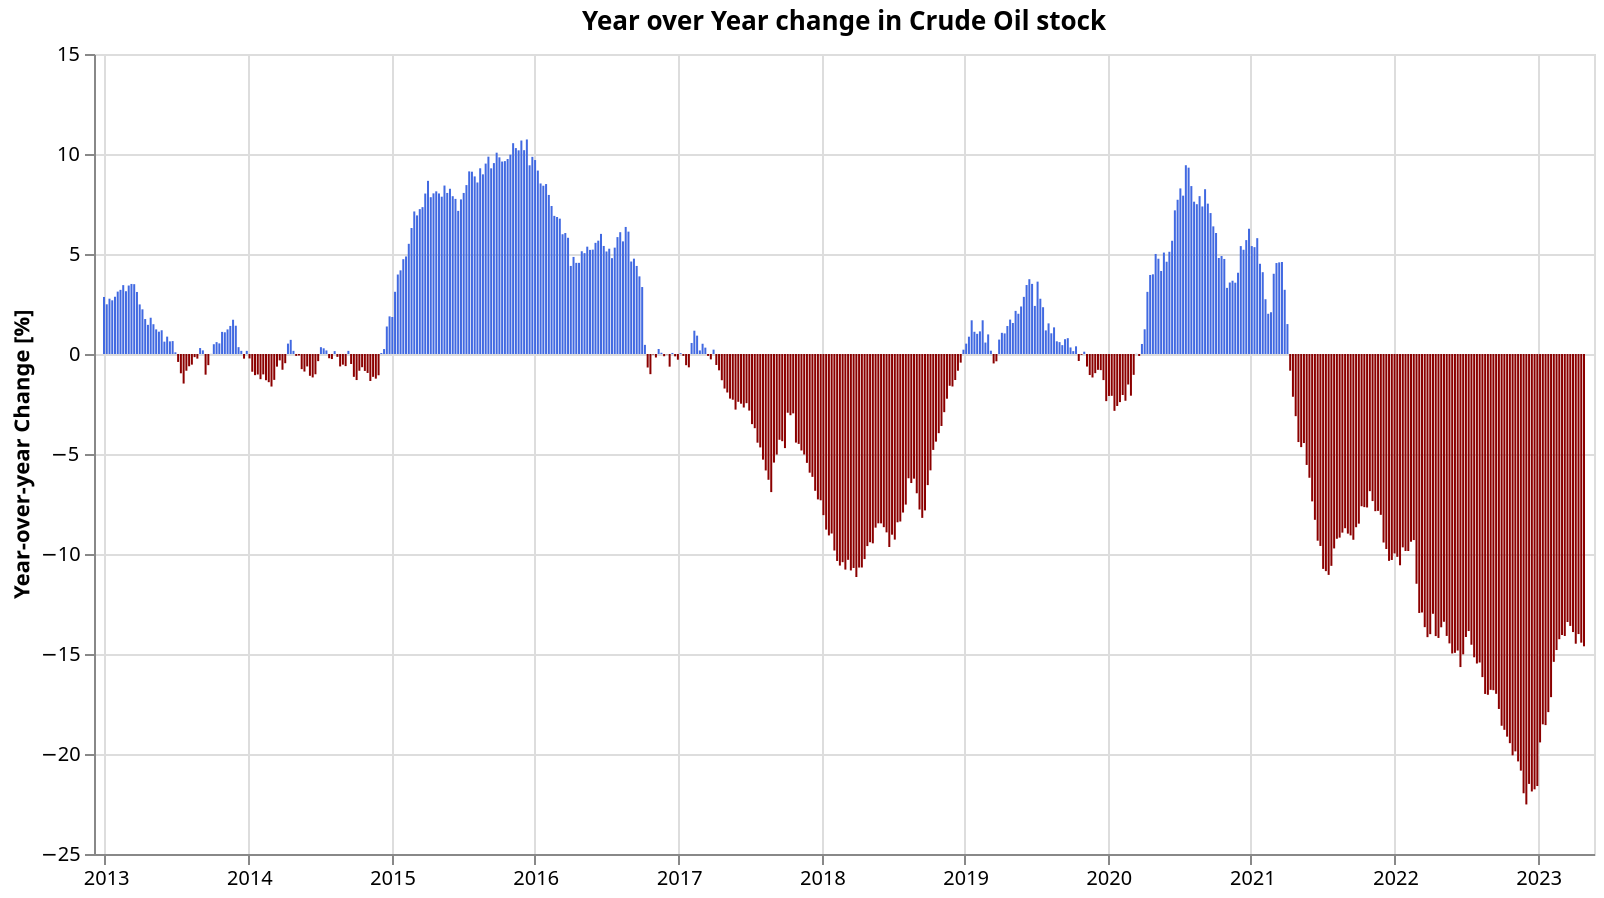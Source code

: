 {
  "config": {
    "view": {
      "continuousWidth": 400,
      "continuousHeight": 300
    }
  },
  "data": {
    "name": "data-d9feb914cae6e46761e7589950b166a8"
  },
  "mark": {
    "type": "bar",
    "width": 1
  },
  "encoding": {
    "color": {
      "condition": {
        "value": "darkred",
        "test": "datum['Crude Oil'] < 0"
      },
      "value": "royalblue"
    },
    "tooltip": [
      {
        "field": "dt",
        "title": "",
        "type": "temporal"
      },
      {
        "field": "Crude Oil",
        "format": ",.02f",
        "title": "YoY % Change",
        "type": "quantitative"
      }
    ],
    "x": {
      "axis": {
        "title": ""
      },
      "field": "dt",
      "type": "temporal"
    },
    "y": {
      "axis": {
        "title": "Year-over-year Change [%]"
      },
      "field": "Crude Oil",
      "type": "quantitative"
    }
  },
  "height": 400,
  "title": "Year over Year change in Crude Oil stock",
  "width": 750,
  "$schema": "https://vega.github.io/schema/vega-lite/v5.json",
  "datasets": {
    "data-d9feb914cae6e46761e7589950b166a8": [
      {
        "dt": "2012-01-01T00:00:00",
        "Crude Oil": null
      },
      {
        "dt": "2012-01-08T00:00:00",
        "Crude Oil": null
      },
      {
        "dt": "2012-01-15T00:00:00",
        "Crude Oil": null
      },
      {
        "dt": "2012-01-22T00:00:00",
        "Crude Oil": null
      },
      {
        "dt": "2012-01-29T00:00:00",
        "Crude Oil": null
      },
      {
        "dt": "2012-02-05T00:00:00",
        "Crude Oil": null
      },
      {
        "dt": "2012-02-12T00:00:00",
        "Crude Oil": null
      },
      {
        "dt": "2012-02-19T00:00:00",
        "Crude Oil": null
      },
      {
        "dt": "2012-02-26T00:00:00",
        "Crude Oil": null
      },
      {
        "dt": "2012-03-04T00:00:00",
        "Crude Oil": null
      },
      {
        "dt": "2012-03-11T00:00:00",
        "Crude Oil": null
      },
      {
        "dt": "2012-03-18T00:00:00",
        "Crude Oil": null
      },
      {
        "dt": "2012-03-25T00:00:00",
        "Crude Oil": null
      },
      {
        "dt": "2012-04-01T00:00:00",
        "Crude Oil": null
      },
      {
        "dt": "2012-04-08T00:00:00",
        "Crude Oil": null
      },
      {
        "dt": "2012-04-15T00:00:00",
        "Crude Oil": null
      },
      {
        "dt": "2012-04-22T00:00:00",
        "Crude Oil": null
      },
      {
        "dt": "2012-04-29T00:00:00",
        "Crude Oil": null
      },
      {
        "dt": "2012-05-06T00:00:00",
        "Crude Oil": null
      },
      {
        "dt": "2012-05-13T00:00:00",
        "Crude Oil": null
      },
      {
        "dt": "2012-05-20T00:00:00",
        "Crude Oil": null
      },
      {
        "dt": "2012-05-27T00:00:00",
        "Crude Oil": null
      },
      {
        "dt": "2012-06-03T00:00:00",
        "Crude Oil": null
      },
      {
        "dt": "2012-06-10T00:00:00",
        "Crude Oil": null
      },
      {
        "dt": "2012-06-17T00:00:00",
        "Crude Oil": null
      },
      {
        "dt": "2012-06-24T00:00:00",
        "Crude Oil": null
      },
      {
        "dt": "2012-07-01T00:00:00",
        "Crude Oil": null
      },
      {
        "dt": "2012-07-08T00:00:00",
        "Crude Oil": null
      },
      {
        "dt": "2012-07-15T00:00:00",
        "Crude Oil": null
      },
      {
        "dt": "2012-07-22T00:00:00",
        "Crude Oil": null
      },
      {
        "dt": "2012-07-29T00:00:00",
        "Crude Oil": null
      },
      {
        "dt": "2012-08-05T00:00:00",
        "Crude Oil": null
      },
      {
        "dt": "2012-08-12T00:00:00",
        "Crude Oil": null
      },
      {
        "dt": "2012-08-19T00:00:00",
        "Crude Oil": null
      },
      {
        "dt": "2012-08-26T00:00:00",
        "Crude Oil": null
      },
      {
        "dt": "2012-09-02T00:00:00",
        "Crude Oil": null
      },
      {
        "dt": "2012-09-09T00:00:00",
        "Crude Oil": null
      },
      {
        "dt": "2012-09-16T00:00:00",
        "Crude Oil": null
      },
      {
        "dt": "2012-09-23T00:00:00",
        "Crude Oil": null
      },
      {
        "dt": "2012-09-30T00:00:00",
        "Crude Oil": null
      },
      {
        "dt": "2012-10-07T00:00:00",
        "Crude Oil": null
      },
      {
        "dt": "2012-10-14T00:00:00",
        "Crude Oil": null
      },
      {
        "dt": "2012-10-21T00:00:00",
        "Crude Oil": null
      },
      {
        "dt": "2012-10-28T00:00:00",
        "Crude Oil": null
      },
      {
        "dt": "2012-11-04T00:00:00",
        "Crude Oil": null
      },
      {
        "dt": "2012-11-11T00:00:00",
        "Crude Oil": null
      },
      {
        "dt": "2012-11-18T00:00:00",
        "Crude Oil": null
      },
      {
        "dt": "2012-11-25T00:00:00",
        "Crude Oil": null
      },
      {
        "dt": "2012-12-02T00:00:00",
        "Crude Oil": null
      },
      {
        "dt": "2012-12-09T00:00:00",
        "Crude Oil": null
      },
      {
        "dt": "2012-12-16T00:00:00",
        "Crude Oil": null
      },
      {
        "dt": "2012-12-23T00:00:00",
        "Crude Oil": null
      },
      {
        "dt": "2012-12-30T00:00:00",
        "Crude Oil": 2.8519753519753444
      },
      {
        "dt": "2013-01-06T00:00:00",
        "Crude Oil": 2.484673946582472
      },
      {
        "dt": "2013-01-13T00:00:00",
        "Crude Oil": 2.765781377779497
      },
      {
        "dt": "2013-01-20T00:00:00",
        "Crude Oil": 2.6839542920566117
      },
      {
        "dt": "2013-01-27T00:00:00",
        "Crude Oil": 2.863001295786116
      },
      {
        "dt": "2013-02-03T00:00:00",
        "Crude Oil": 3.1196960578518063
      },
      {
        "dt": "2013-02-10T00:00:00",
        "Crude Oil": 3.206489498814502
      },
      {
        "dt": "2013-02-17T00:00:00",
        "Crude Oil": 3.443562444352466
      },
      {
        "dt": "2013-02-24T00:00:00",
        "Crude Oil": 3.1386821339733473
      },
      {
        "dt": "2013-03-03T00:00:00",
        "Crude Oil": 3.424275501103513
      },
      {
        "dt": "2013-03-10T00:00:00",
        "Crude Oil": 3.502296815893402
      },
      {
        "dt": "2013-03-17T00:00:00",
        "Crude Oil": 3.4916175656447335
      },
      {
        "dt": "2013-03-24T00:00:00",
        "Crude Oil": 3.101470351391966
      },
      {
        "dt": "2013-03-31T00:00:00",
        "Crude Oil": 2.479614494259952
      },
      {
        "dt": "2013-04-07T00:00:00",
        "Crude Oil": 2.2336334191214835
      },
      {
        "dt": "2013-04-14T00:00:00",
        "Crude Oil": 1.7477044536275521
      },
      {
        "dt": "2013-04-21T00:00:00",
        "Crude Oil": 1.457658036904519
      },
      {
        "dt": "2013-04-28T00:00:00",
        "Crude Oil": 1.813559242966356
      },
      {
        "dt": "2013-05-05T00:00:00",
        "Crude Oil": 1.4892135230555548
      },
      {
        "dt": "2013-05-12T00:00:00",
        "Crude Oil": 1.2308891559444701
      },
      {
        "dt": "2013-05-19T00:00:00",
        "Crude Oil": 1.1166662648658399
      },
      {
        "dt": "2013-05-26T00:00:00",
        "Crude Oil": 1.187203372656942
      },
      {
        "dt": "2013-06-02T00:00:00",
        "Crude Oil": 0.6176312720946209
      },
      {
        "dt": "2013-06-09T00:00:00",
        "Crude Oil": 0.8689462776833246
      },
      {
        "dt": "2013-06-16T00:00:00",
        "Crude Oil": 0.6314331871682288
      },
      {
        "dt": "2013-06-23T00:00:00",
        "Crude Oil": 0.6454519687162152
      },
      {
        "dt": "2013-06-30T00:00:00",
        "Crude Oil": 0.08472007615538679
      },
      {
        "dt": "2013-07-07T00:00:00",
        "Crude Oil": -0.3969646725646703
      },
      {
        "dt": "2013-07-14T00:00:00",
        "Crude Oil": -0.9649300968377461
      },
      {
        "dt": "2013-07-21T00:00:00",
        "Crude Oil": -1.4775212139854665
      },
      {
        "dt": "2013-07-28T00:00:00",
        "Crude Oil": -0.8363439846812204
      },
      {
        "dt": "2013-08-04T00:00:00",
        "Crude Oil": -0.6132442365268775
      },
      {
        "dt": "2013-08-11T00:00:00",
        "Crude Oil": -0.5318668158040274
      },
      {
        "dt": "2013-08-18T00:00:00",
        "Crude Oil": -0.15756660382929555
      },
      {
        "dt": "2013-08-25T00:00:00",
        "Crude Oil": -0.2316888485714763
      },
      {
        "dt": "2013-09-01T00:00:00",
        "Crude Oil": 0.29751730215528127
      },
      {
        "dt": "2013-09-08T00:00:00",
        "Crude Oil": 0.18215592927037783
      },
      {
        "dt": "2013-09-15T00:00:00",
        "Crude Oil": -1.0337123486463984
      },
      {
        "dt": "2013-09-22T00:00:00",
        "Crude Oil": -0.5568174529209546
      },
      {
        "dt": "2013-09-29T00:00:00",
        "Crude Oil": 0.004812909923090913
      },
      {
        "dt": "2013-10-06T00:00:00",
        "Crude Oil": 0.4886358711116978
      },
      {
        "dt": "2013-10-13T00:00:00",
        "Crude Oil": 0.5943532215354264
      },
      {
        "dt": "2013-10-20T00:00:00",
        "Crude Oil": 0.5303351718285887
      },
      {
        "dt": "2013-10-27T00:00:00",
        "Crude Oil": 1.1054901861646593
      },
      {
        "dt": "2013-11-03T00:00:00",
        "Crude Oil": 1.085998397829857
      },
      {
        "dt": "2013-11-10T00:00:00",
        "Crude Oil": 1.2297271049820369
      },
      {
        "dt": "2013-11-17T00:00:00",
        "Crude Oil": 1.4035619241048014
      },
      {
        "dt": "2013-11-24T00:00:00",
        "Crude Oil": 1.7126955545681888
      },
      {
        "dt": "2013-12-01T00:00:00",
        "Crude Oil": 1.4138694575323463
      },
      {
        "dt": "2013-12-08T00:00:00",
        "Crude Oil": 0.34227552336587586
      },
      {
        "dt": "2013-12-15T00:00:00",
        "Crude Oil": 0.15722901902028852
      },
      {
        "dt": "2013-12-22T00:00:00",
        "Crude Oil": -0.23151731079699145
      },
      {
        "dt": "2013-12-29T00:00:00",
        "Crude Oil": 0.15594028198173682
      },
      {
        "dt": "2014-01-05T00:00:00",
        "Crude Oil": -0.22192661462498986
      },
      {
        "dt": "2014-01-12T00:00:00",
        "Crude Oil": -0.8872939618348008
      },
      {
        "dt": "2014-01-19T00:00:00",
        "Crude Oil": -1.0571797328374877
      },
      {
        "dt": "2014-01-26T00:00:00",
        "Crude Oil": -1.0246852577964427
      },
      {
        "dt": "2014-02-02T00:00:00",
        "Crude Oil": -1.2588384737309388
      },
      {
        "dt": "2014-02-09T00:00:00",
        "Crude Oil": -1.0197394904017387
      },
      {
        "dt": "2014-02-16T00:00:00",
        "Crude Oil": -1.3114102859402066
      },
      {
        "dt": "2014-02-23T00:00:00",
        "Crude Oil": -1.4089597731504866
      },
      {
        "dt": "2014-03-02T00:00:00",
        "Crude Oil": -1.6270931570935288
      },
      {
        "dt": "2014-03-09T00:00:00",
        "Crude Oil": -1.2938633855088755
      },
      {
        "dt": "2014-03-16T00:00:00",
        "Crude Oil": -0.6312637326979731
      },
      {
        "dt": "2014-03-23T00:00:00",
        "Crude Oil": -0.3185178475366035
      },
      {
        "dt": "2014-03-30T00:00:00",
        "Crude Oil": -0.7866545330829311
      },
      {
        "dt": "2014-04-06T00:00:00",
        "Crude Oil": -0.4601587510819516
      },
      {
        "dt": "2014-04-13T00:00:00",
        "Crude Oil": 0.519651904282914
      },
      {
        "dt": "2014-04-20T00:00:00",
        "Crude Oil": 0.7072011890569163
      },
      {
        "dt": "2014-04-27T00:00:00",
        "Crude Oil": 0.15734206458082323
      },
      {
        "dt": "2014-05-04T00:00:00",
        "Crude Oil": -0.0955580618296259
      },
      {
        "dt": "2014-05-11T00:00:00",
        "Crude Oil": -0.07480343472437978
      },
      {
        "dt": "2014-05-18T00:00:00",
        "Crude Oil": -0.756794229547153
      },
      {
        "dt": "2014-05-25T00:00:00",
        "Crude Oil": -0.8775323016201764
      },
      {
        "dt": "2014-06-01T00:00:00",
        "Crude Oil": -0.6217498395039267
      },
      {
        "dt": "2014-06-08T00:00:00",
        "Crude Oil": -1.0900395218471415
      },
      {
        "dt": "2014-06-15T00:00:00",
        "Crude Oil": -1.1714629067324678
      },
      {
        "dt": "2014-06-22T00:00:00",
        "Crude Oil": -1.0132940956309011
      },
      {
        "dt": "2014-06-29T00:00:00",
        "Crude Oil": -0.35693083932463177
      },
      {
        "dt": "2014-07-06T00:00:00",
        "Crude Oil": 0.34115752411236766
      },
      {
        "dt": "2014-07-13T00:00:00",
        "Crude Oil": 0.28476413119657984
      },
      {
        "dt": "2014-07-20T00:00:00",
        "Crude Oil": 0.17761469966794952
      },
      {
        "dt": "2014-07-27T00:00:00",
        "Crude Oil": -0.21167443434838562
      },
      {
        "dt": "2014-08-03T00:00:00",
        "Crude Oil": -0.253098593277834
      },
      {
        "dt": "2014-08-10T00:00:00",
        "Crude Oil": 0.14501272647589047
      },
      {
        "dt": "2014-08-17T00:00:00",
        "Crude Oil": -0.14350289233205915
      },
      {
        "dt": "2014-08-24T00:00:00",
        "Crude Oil": -0.6209730089403287
      },
      {
        "dt": "2014-08-31T00:00:00",
        "Crude Oil": -0.5339047000466945
      },
      {
        "dt": "2014-09-07T00:00:00",
        "Crude Oil": -0.6053248128247035
      },
      {
        "dt": "2014-09-14T00:00:00",
        "Crude Oil": 0.15680956719037464
      },
      {
        "dt": "2014-09-21T00:00:00",
        "Crude Oil": -0.4988479732581874
      },
      {
        "dt": "2014-09-28T00:00:00",
        "Crude Oil": -1.1414540516617389
      },
      {
        "dt": "2014-10-05T00:00:00",
        "Crude Oil": -1.3022874652604655
      },
      {
        "dt": "2014-10-12T00:00:00",
        "Crude Oil": -0.8375470688188003
      },
      {
        "dt": "2014-10-19T00:00:00",
        "Crude Oil": -0.6600957654777528
      },
      {
        "dt": "2014-10-26T00:00:00",
        "Crude Oil": -0.8453104163579694
      },
      {
        "dt": "2014-11-02T00:00:00",
        "Crude Oil": -0.9473681290380953
      },
      {
        "dt": "2014-11-09T00:00:00",
        "Crude Oil": -1.3487298177125462
      },
      {
        "dt": "2014-11-16T00:00:00",
        "Crude Oil": -1.1423491744987135
      },
      {
        "dt": "2014-11-23T00:00:00",
        "Crude Oil": -1.2318544029943368
      },
      {
        "dt": "2014-11-30T00:00:00",
        "Crude Oil": -1.0630430763542198
      },
      {
        "dt": "2014-12-07T00:00:00",
        "Crude Oil": 0.050129992578518134
      },
      {
        "dt": "2014-12-14T00:00:00",
        "Crude Oil": 0.24628512909610212
      },
      {
        "dt": "2014-12-21T00:00:00",
        "Crude Oil": 1.3754968064290995
      },
      {
        "dt": "2014-12-28T00:00:00",
        "Crude Oil": 1.8818099903836538
      },
      {
        "dt": "2015-01-04T00:00:00",
        "Crude Oil": 1.8496746724662838
      },
      {
        "dt": "2015-01-11T00:00:00",
        "Crude Oil": 3.1101038708548856
      },
      {
        "dt": "2015-01-18T00:00:00",
        "Crude Oil": 3.9742435253100394
      },
      {
        "dt": "2015-01-25T00:00:00",
        "Crude Oil": 4.182746242931468
      },
      {
        "dt": "2015-02-01T00:00:00",
        "Crude Oil": 4.740079730260494
      },
      {
        "dt": "2015-02-08T00:00:00",
        "Crude Oil": 4.876759281240051
      },
      {
        "dt": "2015-02-15T00:00:00",
        "Crude Oil": 5.5093386147894385
      },
      {
        "dt": "2015-02-22T00:00:00",
        "Crude Oil": 6.298790017026312
      },
      {
        "dt": "2015-03-01T00:00:00",
        "Crude Oil": 7.127631768905385
      },
      {
        "dt": "2015-03-08T00:00:00",
        "Crude Oil": 6.929644427475035
      },
      {
        "dt": "2015-03-15T00:00:00",
        "Crude Oil": 7.243746856984523
      },
      {
        "dt": "2015-03-22T00:00:00",
        "Crude Oil": 7.343013983160862
      },
      {
        "dt": "2015-03-29T00:00:00",
        "Crude Oil": 8.023244035421783
      },
      {
        "dt": "2015-04-05T00:00:00",
        "Crude Oil": 8.658046341578608
      },
      {
        "dt": "2015-04-12T00:00:00",
        "Crude Oil": 7.839954610595812
      },
      {
        "dt": "2015-04-19T00:00:00",
        "Crude Oil": 8.031755303613618
      },
      {
        "dt": "2015-04-26T00:00:00",
        "Crude Oil": 8.132885623576126
      },
      {
        "dt": "2015-05-03T00:00:00",
        "Crude Oil": 8.02776860716774
      },
      {
        "dt": "2015-05-10T00:00:00",
        "Crude Oil": 7.866019964350057
      },
      {
        "dt": "2015-05-17T00:00:00",
        "Crude Oil": 8.422775135179084
      },
      {
        "dt": "2015-05-24T00:00:00",
        "Crude Oil": 8.052678921512113
      },
      {
        "dt": "2015-05-31T00:00:00",
        "Crude Oil": 8.26168400750027
      },
      {
        "dt": "2015-06-07T00:00:00",
        "Crude Oil": 7.890356972552159
      },
      {
        "dt": "2015-06-14T00:00:00",
        "Crude Oil": 7.755448706048362
      },
      {
        "dt": "2015-06-21T00:00:00",
        "Crude Oil": 7.156678670919758
      },
      {
        "dt": "2015-06-28T00:00:00",
        "Crude Oil": 7.72966436690159
      },
      {
        "dt": "2015-07-05T00:00:00",
        "Crude Oil": 8.05272664100074
      },
      {
        "dt": "2015-07-12T00:00:00",
        "Crude Oil": 8.445214500399633
      },
      {
        "dt": "2015-07-19T00:00:00",
        "Crude Oil": 9.131174538130772
      },
      {
        "dt": "2015-07-26T00:00:00",
        "Crude Oil": 9.115166495645099
      },
      {
        "dt": "2015-08-02T00:00:00",
        "Crude Oil": 8.879413963789196
      },
      {
        "dt": "2015-08-09T00:00:00",
        "Crude Oil": 8.576254429385521
      },
      {
        "dt": "2015-08-16T00:00:00",
        "Crude Oil": 9.285944128096645
      },
      {
        "dt": "2015-08-23T00:00:00",
        "Crude Oil": 8.982573539132277
      },
      {
        "dt": "2015-08-30T00:00:00",
        "Crude Oil": 9.520704550603408
      },
      {
        "dt": "2015-09-06T00:00:00",
        "Crude Oil": 9.86670731823509
      },
      {
        "dt": "2015-09-13T00:00:00",
        "Crude Oil": 9.283802503315952
      },
      {
        "dt": "2015-09-20T00:00:00",
        "Crude Oil": 9.545458878709589
      },
      {
        "dt": "2015-09-27T00:00:00",
        "Crude Oil": 10.065530424157942
      },
      {
        "dt": "2015-10-04T00:00:00",
        "Crude Oil": 9.833187506590724
      },
      {
        "dt": "2015-10-11T00:00:00",
        "Crude Oil": 9.622426265212546
      },
      {
        "dt": "2015-10-18T00:00:00",
        "Crude Oil": 9.644112395803294
      },
      {
        "dt": "2015-10-25T00:00:00",
        "Crude Oil": 9.748466441022408
      },
      {
        "dt": "2015-11-01T00:00:00",
        "Crude Oil": 9.967120126366247
      },
      {
        "dt": "2015-11-08T00:00:00",
        "Crude Oil": 10.540509202981774
      },
      {
        "dt": "2015-11-15T00:00:00",
        "Crude Oil": 10.295099827992127
      },
      {
        "dt": "2015-11-22T00:00:00",
        "Crude Oil": 10.184638590675888
      },
      {
        "dt": "2015-11-29T00:00:00",
        "Crude Oil": 10.674483789591704
      },
      {
        "dt": "2015-12-06T00:00:00",
        "Crude Oil": 10.191443542909195
      },
      {
        "dt": "2015-12-13T00:00:00",
        "Crude Oil": 10.726908549311087
      },
      {
        "dt": "2015-12-20T00:00:00",
        "Crude Oil": 9.435507507150987
      },
      {
        "dt": "2015-12-27T00:00:00",
        "Crude Oil": 9.857787588093103
      },
      {
        "dt": "2016-01-03T00:00:00",
        "Crude Oil": 9.697639362223454
      },
      {
        "dt": "2016-01-10T00:00:00",
        "Crude Oil": 9.17143225296897
      },
      {
        "dt": "2016-01-17T00:00:00",
        "Crude Oil": 8.527099744583765
      },
      {
        "dt": "2016-01-24T00:00:00",
        "Crude Oil": 8.413532492046905
      },
      {
        "dt": "2016-01-31T00:00:00",
        "Crude Oil": 8.497332921503919
      },
      {
        "dt": "2016-02-07T00:00:00",
        "Crude Oil": 7.953041075531808
      },
      {
        "dt": "2016-02-14T00:00:00",
        "Crude Oil": 7.399433458206572
      },
      {
        "dt": "2016-02-21T00:00:00",
        "Crude Oil": 6.906151502276381
      },
      {
        "dt": "2016-02-28T00:00:00",
        "Crude Oil": 6.849732544487108
      },
      {
        "dt": "2016-03-06T00:00:00",
        "Crude Oil": 6.767096054793709
      },
      {
        "dt": "2016-03-13T00:00:00",
        "Crude Oil": 5.9881109493928
      },
      {
        "dt": "2016-03-20T00:00:00",
        "Crude Oil": 6.048478356642439
      },
      {
        "dt": "2016-03-27T00:00:00",
        "Crude Oil": 5.811272578364002
      },
      {
        "dt": "2016-04-03T00:00:00",
        "Crude Oil": 4.403138036979737
      },
      {
        "dt": "2016-04-10T00:00:00",
        "Crude Oil": 4.853073758105708
      },
      {
        "dt": "2016-04-17T00:00:00",
        "Crude Oil": 4.557049778296052
      },
      {
        "dt": "2016-04-24T00:00:00",
        "Crude Oil": 4.5573079721794585
      },
      {
        "dt": "2016-05-01T00:00:00",
        "Crude Oil": 5.137956736034099
      },
      {
        "dt": "2016-05-08T00:00:00",
        "Crude Oil": 5.043860022146873
      },
      {
        "dt": "2016-05-15T00:00:00",
        "Crude Oil": 5.366853441847597
      },
      {
        "dt": "2016-05-22T00:00:00",
        "Crude Oil": 5.2052151194064145
      },
      {
        "dt": "2016-05-29T00:00:00",
        "Crude Oil": 5.21875836175083
      },
      {
        "dt": "2016-06-05T00:00:00",
        "Crude Oil": 5.557600167849275
      },
      {
        "dt": "2016-06-12T00:00:00",
        "Crude Oil": 5.666090375244082
      },
      {
        "dt": "2016-06-19T00:00:00",
        "Crude Oil": 6.005688899036321
      },
      {
        "dt": "2016-06-26T00:00:00",
        "Crude Oil": 5.4013947376821525
      },
      {
        "dt": "2016-07-03T00:00:00",
        "Crude Oil": 5.126441181186658
      },
      {
        "dt": "2016-07-10T00:00:00",
        "Crude Oil": 5.264960784195005
      },
      {
        "dt": "2016-07-17T00:00:00",
        "Crude Oil": 4.792065710686599
      },
      {
        "dt": "2016-07-24T00:00:00",
        "Crude Oil": 5.318249833739741
      },
      {
        "dt": "2016-07-31T00:00:00",
        "Crude Oil": 5.844530075825194
      },
      {
        "dt": "2016-08-07T00:00:00",
        "Crude Oil": 6.09109039832787
      },
      {
        "dt": "2016-08-14T00:00:00",
        "Crude Oil": 5.631929932444302
      },
      {
        "dt": "2016-08-21T00:00:00",
        "Crude Oil": 6.352681836190799
      },
      {
        "dt": "2016-08-28T00:00:00",
        "Crude Oil": 6.119014984863913
      },
      {
        "dt": "2016-09-04T00:00:00",
        "Crude Oil": 4.62411805107501
      },
      {
        "dt": "2016-09-11T00:00:00",
        "Crude Oil": 4.766798954669937
      },
      {
        "dt": "2016-09-18T00:00:00",
        "Crude Oil": 4.402666785020282
      },
      {
        "dt": "2016-09-25T00:00:00",
        "Crude Oil": 3.8815248575086114
      },
      {
        "dt": "2016-10-02T00:00:00",
        "Crude Oil": 3.3479078819331765
      },
      {
        "dt": "2016-10-09T00:00:00",
        "Crude Oil": 0.456566069742137
      },
      {
        "dt": "2016-10-16T00:00:00",
        "Crude Oil": -0.6754207938114543
      },
      {
        "dt": "2016-10-23T00:00:00",
        "Crude Oil": -1.0078376975380499
      },
      {
        "dt": "2016-10-30T00:00:00",
        "Crude Oil": -0.023006323767738035
      },
      {
        "dt": "2016-11-06T00:00:00",
        "Crude Oil": -0.17451106449212217
      },
      {
        "dt": "2016-11-13T00:00:00",
        "Crude Oil": 0.2502511814832742
      },
      {
        "dt": "2016-11-20T00:00:00",
        "Crude Oil": 0.06278668077324134
      },
      {
        "dt": "2016-11-27T00:00:00",
        "Crude Oil": -0.11135039580464356
      },
      {
        "dt": "2016-12-04T00:00:00",
        "Crude Oil": -0.011769895993085644
      },
      {
        "dt": "2016-12-11T00:00:00",
        "Crude Oil": -0.6327480645650918
      },
      {
        "dt": "2016-12-18T00:00:00",
        "Crude Oil": 0.05330946696464611
      },
      {
        "dt": "2016-12-25T00:00:00",
        "Crude Oil": -0.11703729887385661
      },
      {
        "dt": "2017-01-01T00:00:00",
        "Crude Oil": -0.2845145926260506
      },
      {
        "dt": "2017-01-08T00:00:00",
        "Crude Oil": 0.04364524398456915
      },
      {
        "dt": "2017-01-15T00:00:00",
        "Crude Oil": -0.09461306388073298
      },
      {
        "dt": "2017-01-22T00:00:00",
        "Crude Oil": -0.5597300254277626
      },
      {
        "dt": "2017-01-29T00:00:00",
        "Crude Oil": -0.6668731513429726
      },
      {
        "dt": "2017-02-05T00:00:00",
        "Crude Oil": 0.5510102132366024
      },
      {
        "dt": "2017-02-12T00:00:00",
        "Crude Oil": 1.1654232205740023
      },
      {
        "dt": "2017-02-19T00:00:00",
        "Crude Oil": 0.9178347115958552
      },
      {
        "dt": "2017-02-26T00:00:00",
        "Crude Oil": 0.17838654154329614
      },
      {
        "dt": "2017-03-05T00:00:00",
        "Crude Oil": 0.5131584677720902
      },
      {
        "dt": "2017-03-12T00:00:00",
        "Crude Oil": 0.31790408210838894
      },
      {
        "dt": "2017-03-19T00:00:00",
        "Crude Oil": -0.09416372269271944
      },
      {
        "dt": "2017-03-26T00:00:00",
        "Crude Oil": -0.2691175059718054
      },
      {
        "dt": "2017-04-02T00:00:00",
        "Crude Oil": 0.2178759502991401
      },
      {
        "dt": "2017-04-09T00:00:00",
        "Crude Oil": -0.5485355740259212
      },
      {
        "dt": "2017-04-16T00:00:00",
        "Crude Oil": -0.8161475468966617
      },
      {
        "dt": "2017-04-23T00:00:00",
        "Crude Oil": -1.3117038554819493
      },
      {
        "dt": "2017-04-30T00:00:00",
        "Crude Oil": -1.7272479172419586
      },
      {
        "dt": "2017-05-07T00:00:00",
        "Crude Oil": -1.9252832382391283
      },
      {
        "dt": "2017-05-14T00:00:00",
        "Crude Oil": -2.2298590829350817
      },
      {
        "dt": "2017-05-21T00:00:00",
        "Crude Oil": -2.2864465570609394
      },
      {
        "dt": "2017-05-28T00:00:00",
        "Crude Oil": -2.7797999363019965
      },
      {
        "dt": "2017-06-04T00:00:00",
        "Crude Oil": -2.3906384919923696
      },
      {
        "dt": "2017-06-11T00:00:00",
        "Crude Oil": -2.4844963546969856
      },
      {
        "dt": "2017-06-18T00:00:00",
        "Crude Oil": -2.6753852806083
      },
      {
        "dt": "2017-06-25T00:00:00",
        "Crude Oil": -2.457932825124809
      },
      {
        "dt": "2017-07-02T00:00:00",
        "Crude Oil": -2.8292216503806644
      },
      {
        "dt": "2017-07-09T00:00:00",
        "Crude Oil": -3.5061927645894775
      },
      {
        "dt": "2017-07-16T00:00:00",
        "Crude Oil": -3.7094061146372925
      },
      {
        "dt": "2017-07-23T00:00:00",
        "Crude Oil": -4.434351340862596
      },
      {
        "dt": "2017-07-30T00:00:00",
        "Crude Oil": -4.67073736598106
      },
      {
        "dt": "2017-08-06T00:00:00",
        "Crude Oil": -5.282445103253719
      },
      {
        "dt": "2017-08-13T00:00:00",
        "Crude Oil": -5.822614741623222
      },
      {
        "dt": "2017-08-20T00:00:00",
        "Crude Oil": -6.2888070705487635
      },
      {
        "dt": "2017-08-27T00:00:00",
        "Crude Oil": -6.905281400598207
      },
      {
        "dt": "2017-09-03T00:00:00",
        "Crude Oil": -5.428902979816819
      },
      {
        "dt": "2017-09-10T00:00:00",
        "Crude Oil": -5.028895646455611
      },
      {
        "dt": "2017-09-17T00:00:00",
        "Crude Oil": -4.289524793905097
      },
      {
        "dt": "2017-09-24T00:00:00",
        "Crude Oil": -4.3597137437719535
      },
      {
        "dt": "2017-10-01T00:00:00",
        "Crude Oil": -4.70518424781411
      },
      {
        "dt": "2017-10-08T00:00:00",
        "Crude Oil": -2.937125748503
      },
      {
        "dt": "2017-10-15T00:00:00",
        "Crude Oil": -3.0610070458841787
      },
      {
        "dt": "2017-10-22T00:00:00",
        "Crude Oil": -2.9683291682677915
      },
      {
        "dt": "2017-10-29T00:00:00",
        "Crude Oil": -4.430203470253879
      },
      {
        "dt": "2017-11-05T00:00:00",
        "Crude Oil": -4.49522369771298
      },
      {
        "dt": "2017-11-12T00:00:00",
        "Crude Oil": -4.82330004698952
      },
      {
        "dt": "2017-11-19T00:00:00",
        "Crude Oil": -5.024680879813193
      },
      {
        "dt": "2017-11-26T00:00:00",
        "Crude Oil": -5.443235888204323
      },
      {
        "dt": "2017-12-03T00:00:00",
        "Crude Oil": -5.934250194776592
      },
      {
        "dt": "2017-12-10T00:00:00",
        "Crude Oil": -6.142867933431617
      },
      {
        "dt": "2017-12-17T00:00:00",
        "Crude Oil": -6.839882358123273
      },
      {
        "dt": "2017-12-24T00:00:00",
        "Crude Oil": -7.270148880958738
      },
      {
        "dt": "2017-12-31T00:00:00",
        "Crude Oil": -7.314831691500001
      },
      {
        "dt": "2018-01-07T00:00:00",
        "Crude Oil": -8.057182579055521
      },
      {
        "dt": "2018-01-14T00:00:00",
        "Crude Oil": -8.781173313500545
      },
      {
        "dt": "2018-01-21T00:00:00",
        "Crude Oil": -9.070651195688262
      },
      {
        "dt": "2018-01-28T00:00:00",
        "Crude Oil": -8.975653049441046
      },
      {
        "dt": "2018-02-04T00:00:00",
        "Crude Oil": -9.825616655727899
      },
      {
        "dt": "2018-02-11T00:00:00",
        "Crude Oil": -10.347371449154586
      },
      {
        "dt": "2018-02-18T00:00:00",
        "Crude Oil": -10.579512770636057
      },
      {
        "dt": "2018-02-25T00:00:00",
        "Crude Oil": -10.4077316788177
      },
      {
        "dt": "2018-03-04T00:00:00",
        "Crude Oil": -10.779272378267812
      },
      {
        "dt": "2018-03-11T00:00:00",
        "Crude Oil": -10.29149091980216
      },
      {
        "dt": "2018-03-18T00:00:00",
        "Crude Oil": -10.821831025533779
      },
      {
        "dt": "2018-03-25T00:00:00",
        "Crude Oil": -10.698283761441862
      },
      {
        "dt": "2018-04-01T00:00:00",
        "Crude Oil": -11.150317917238894
      },
      {
        "dt": "2018-04-08T00:00:00",
        "Crude Oil": -10.677964579589784
      },
      {
        "dt": "2018-04-15T00:00:00",
        "Crude Oil": -10.67548506358824
      },
      {
        "dt": "2018-04-22T00:00:00",
        "Crude Oil": -10.2546756407481
      },
      {
        "dt": "2018-04-29T00:00:00",
        "Crude Oil": -9.603815595960919
      },
      {
        "dt": "2018-05-06T00:00:00",
        "Crude Oil": -9.411035307171057
      },
      {
        "dt": "2018-05-13T00:00:00",
        "Crude Oil": -9.466997454565595
      },
      {
        "dt": "2018-05-20T00:00:00",
        "Crude Oil": -8.682135646066735
      },
      {
        "dt": "2018-05-27T00:00:00",
        "Crude Oil": -8.466112984019647
      },
      {
        "dt": "2018-06-03T00:00:00",
        "Crude Oil": -8.469220927816213
      },
      {
        "dt": "2018-06-10T00:00:00",
        "Crude Oil": -8.657792238735107
      },
      {
        "dt": "2018-06-17T00:00:00",
        "Crude Oil": -8.91866041542848
      },
      {
        "dt": "2018-06-24T00:00:00",
        "Crude Oil": -9.65024096860736
      },
      {
        "dt": "2018-07-01T00:00:00",
        "Crude Oil": -9.034466404096042
      },
      {
        "dt": "2018-07-08T00:00:00",
        "Crude Oil": -9.280409321116622
      },
      {
        "dt": "2018-07-15T00:00:00",
        "Crude Oil": -8.414649579139265
      },
      {
        "dt": "2018-07-22T00:00:00",
        "Crude Oil": -8.375548481459171
      },
      {
        "dt": "2018-07-29T00:00:00",
        "Crude Oil": -7.9273104451175636
      },
      {
        "dt": "2018-08-05T00:00:00",
        "Crude Oil": -7.529801095016975
      },
      {
        "dt": "2018-08-12T00:00:00",
        "Crude Oil": -6.213510858889004
      },
      {
        "dt": "2018-08-19T00:00:00",
        "Crude Oil": -6.451392585950866
      },
      {
        "dt": "2018-08-26T00:00:00",
        "Crude Oil": -6.233124797101663
      },
      {
        "dt": "2018-09-02T00:00:00",
        "Crude Oil": -6.963564669184452
      },
      {
        "dt": "2018-09-09T00:00:00",
        "Crude Oil": -7.77499720584538
      },
      {
        "dt": "2018-09-16T00:00:00",
        "Crude Oil": -8.193661717305535
      },
      {
        "dt": "2018-09-23T00:00:00",
        "Crude Oil": -7.820270306838328
      },
      {
        "dt": "2018-09-30T00:00:00",
        "Crude Oil": -6.555174194545654
      },
      {
        "dt": "2018-10-07T00:00:00",
        "Crude Oil": -5.81757611277337
      },
      {
        "dt": "2018-10-14T00:00:00",
        "Crude Oil": -4.795439718625449
      },
      {
        "dt": "2018-10-21T00:00:00",
        "Crude Oil": -4.381519564674274
      },
      {
        "dt": "2018-10-28T00:00:00",
        "Crude Oil": -3.958620799951651
      },
      {
        "dt": "2018-11-04T00:00:00",
        "Crude Oil": -3.5989562121966245
      },
      {
        "dt": "2018-11-11T00:00:00",
        "Crude Oil": -2.9082686800266155
      },
      {
        "dt": "2018-11-18T00:00:00",
        "Crude Oil": -2.2354277056099825
      },
      {
        "dt": "2018-11-25T00:00:00",
        "Crude Oil": -1.5887217292442912
      },
      {
        "dt": "2018-12-02T00:00:00",
        "Crude Oil": -1.6243745307292556
      },
      {
        "dt": "2018-12-09T00:00:00",
        "Crude Oil": -1.300301926852132
      },
      {
        "dt": "2018-12-16T00:00:00",
        "Crude Oil": -0.8357087976286315
      },
      {
        "dt": "2018-12-23T00:00:00",
        "Crude Oil": -0.43130759974215893
      },
      {
        "dt": "2018-12-30T00:00:00",
        "Crude Oil": 0.21558319112746638
      },
      {
        "dt": "2019-01-06T00:00:00",
        "Crude Oil": 0.518341823123114
      },
      {
        "dt": "2019-01-13T00:00:00",
        "Crude Oil": 0.8656553425105296
      },
      {
        "dt": "2019-01-20T00:00:00",
        "Crude Oil": 1.6846074995562343
      },
      {
        "dt": "2019-01-27T00:00:00",
        "Crude Oil": 1.1114958288898524
      },
      {
        "dt": "2019-02-03T00:00:00",
        "Crude Oil": 1.0082900160493402
      },
      {
        "dt": "2019-02-10T00:00:00",
        "Crude Oil": 1.1323360268759686
      },
      {
        "dt": "2019-02-17T00:00:00",
        "Crude Oil": 1.6860904905417584
      },
      {
        "dt": "2019-02-24T00:00:00",
        "Crude Oil": 0.5717413726752607
      },
      {
        "dt": "2019-03-03T00:00:00",
        "Crude Oil": 0.9800579824879696
      },
      {
        "dt": "2019-03-10T00:00:00",
        "Crude Oil": 0.1652702606563805
      },
      {
        "dt": "2019-03-17T00:00:00",
        "Crude Oil": -0.47130825296864964
      },
      {
        "dt": "2019-03-24T00:00:00",
        "Crude Oil": -0.36497849657705084
      },
      {
        "dt": "2019-03-31T00:00:00",
        "Crude Oil": 0.7204883075354607
      },
      {
        "dt": "2019-04-07T00:00:00",
        "Crude Oil": 1.0585927717362331
      },
      {
        "dt": "2019-04-14T00:00:00",
        "Crude Oil": 1.0298959857203416
      },
      {
        "dt": "2019-04-21T00:00:00",
        "Crude Oil": 1.3983215390308557
      },
      {
        "dt": "2019-04-28T00:00:00",
        "Crude Oil": 1.720836086568056
      },
      {
        "dt": "2019-05-05T00:00:00",
        "Crude Oil": 1.5497828791185553
      },
      {
        "dt": "2019-05-12T00:00:00",
        "Crude Oil": 2.1561763574444504
      },
      {
        "dt": "2019-05-19T00:00:00",
        "Crude Oil": 2.0123368756525872
      },
      {
        "dt": "2019-05-26T00:00:00",
        "Crude Oil": 2.375811315552334
      },
      {
        "dt": "2019-06-02T00:00:00",
        "Crude Oil": 2.8566166280070693
      },
      {
        "dt": "2019-06-09T00:00:00",
        "Crude Oil": 3.448534654208424
      },
      {
        "dt": "2019-06-16T00:00:00",
        "Crude Oil": 3.7402109258446448
      },
      {
        "dt": "2019-06-23T00:00:00",
        "Crude Oil": 3.5054966693044642
      },
      {
        "dt": "2019-06-30T00:00:00",
        "Crude Oil": 2.404033038407194
      },
      {
        "dt": "2019-07-07T00:00:00",
        "Crude Oil": 3.618543026463894
      },
      {
        "dt": "2019-07-14T00:00:00",
        "Crude Oil": 2.7631458559347566
      },
      {
        "dt": "2019-07-21T00:00:00",
        "Crude Oil": 2.3388869534842316
      },
      {
        "dt": "2019-07-28T00:00:00",
        "Crude Oil": 1.1797850581144242
      },
      {
        "dt": "2019-08-04T00:00:00",
        "Crude Oil": 1.5313818036690963
      },
      {
        "dt": "2019-08-11T00:00:00",
        "Crude Oil": 1.0352753240297163
      },
      {
        "dt": "2019-08-18T00:00:00",
        "Crude Oil": 1.3315611632674251
      },
      {
        "dt": "2019-08-25T00:00:00",
        "Crude Oil": 0.6347320895774278
      },
      {
        "dt": "2019-09-01T00:00:00",
        "Crude Oil": 0.5931218217205547
      },
      {
        "dt": "2019-09-08T00:00:00",
        "Crude Oil": 0.44319047912100284
      },
      {
        "dt": "2019-09-15T00:00:00",
        "Crude Oil": 0.739650162643346
      },
      {
        "dt": "2019-09-22T00:00:00",
        "Crude Oil": 0.7913833251736113
      },
      {
        "dt": "2019-09-29T00:00:00",
        "Crude Oil": 0.3276395851778524
      },
      {
        "dt": "2019-10-06T00:00:00",
        "Crude Oil": 0.14335777215284118
      },
      {
        "dt": "2019-10-13T00:00:00",
        "Crude Oil": 0.3839582896911331
      },
      {
        "dt": "2019-10-20T00:00:00",
        "Crude Oil": -0.34857120090283633
      },
      {
        "dt": "2019-10-27T00:00:00",
        "Crude Oil": -0.040150276750117175
      },
      {
        "dt": "2019-11-03T00:00:00",
        "Crude Oil": 0.11477357759457352
      },
      {
        "dt": "2019-11-10T00:00:00",
        "Crude Oil": -0.6277239256298639
      },
      {
        "dt": "2019-11-17T00:00:00",
        "Crude Oil": -1.0514089880916289
      },
      {
        "dt": "2019-11-24T00:00:00",
        "Crude Oil": -1.1740621897844639
      },
      {
        "dt": "2019-12-01T00:00:00",
        "Crude Oil": -0.9573331942312913
      },
      {
        "dt": "2019-12-08T00:00:00",
        "Crude Oil": -0.7907343632760688
      },
      {
        "dt": "2019-12-15T00:00:00",
        "Crude Oil": -0.8063495673000354
      },
      {
        "dt": "2019-12-22T00:00:00",
        "Crude Oil": -1.3042959974324808
      },
      {
        "dt": "2019-12-29T00:00:00",
        "Crude Oil": -2.3560437464524964
      },
      {
        "dt": "2020-01-05T00:00:00",
        "Crude Oil": -2.098492299864896
      },
      {
        "dt": "2020-01-12T00:00:00",
        "Crude Oil": -2.091339116216795
      },
      {
        "dt": "2020-01-19T00:00:00",
        "Crude Oil": -2.841530154528926
      },
      {
        "dt": "2020-01-26T00:00:00",
        "Crude Oil": -2.599072399078428
      },
      {
        "dt": "2020-02-02T00:00:00",
        "Crude Oil": -2.4052625722171594
      },
      {
        "dt": "2020-02-09T00:00:00",
        "Crude Oil": -2.0494936721519363
      },
      {
        "dt": "2020-02-16T00:00:00",
        "Crude Oil": -2.337786129854469
      },
      {
        "dt": "2020-02-23T00:00:00",
        "Crude Oil": -1.525291231812853
      },
      {
        "dt": "2020-03-01T00:00:00",
        "Crude Oil": -2.0846414895740684
      },
      {
        "dt": "2020-03-08T00:00:00",
        "Crude Oil": -1.0424349707429892
      },
      {
        "dt": "2020-03-15T00:00:00",
        "Crude Oil": 0.008359291536264024
      },
      {
        "dt": "2020-03-22T00:00:00",
        "Crude Oil": -0.09886302935014912
      },
      {
        "dt": "2020-03-29T00:00:00",
        "Crude Oil": 0.5017990309899467
      },
      {
        "dt": "2020-04-05T00:00:00",
        "Crude Oil": 1.2358050640513207
      },
      {
        "dt": "2020-04-12T00:00:00",
        "Crude Oil": 3.107001847357549
      },
      {
        "dt": "2020-04-19T00:00:00",
        "Crude Oil": 3.9511281278187482
      },
      {
        "dt": "2020-04-26T00:00:00",
        "Crude Oil": 3.9846169517331997
      },
      {
        "dt": "2020-05-03T00:00:00",
        "Crude Oil": 5.00152110567782
      },
      {
        "dt": "2020-05-10T00:00:00",
        "Crude Oil": 4.763378497801396
      },
      {
        "dt": "2020-05-17T00:00:00",
        "Crude Oil": 4.150257713805283
      },
      {
        "dt": "2020-05-24T00:00:00",
        "Crude Oil": 5.071741916381822
      },
      {
        "dt": "2020-05-31T00:00:00",
        "Crude Oil": 4.61331711701809
      },
      {
        "dt": "2020-06-07T00:00:00",
        "Crude Oil": 5.111617570035243
      },
      {
        "dt": "2020-06-14T00:00:00",
        "Crude Oil": 5.662617039661733
      },
      {
        "dt": "2020-06-21T00:00:00",
        "Crude Oil": 7.1831865569987
      },
      {
        "dt": "2020-06-28T00:00:00",
        "Crude Oil": 7.712378036075052
      },
      {
        "dt": "2020-07-05T00:00:00",
        "Crude Oil": 8.279867006097064
      },
      {
        "dt": "2020-07-12T00:00:00",
        "Crude Oil": 7.917095941287955
      },
      {
        "dt": "2020-07-19T00:00:00",
        "Crude Oil": 9.438652155921101
      },
      {
        "dt": "2020-07-26T00:00:00",
        "Crude Oil": 9.317222801224002
      },
      {
        "dt": "2020-08-02T00:00:00",
        "Crude Oil": 8.395770972587723
      },
      {
        "dt": "2020-08-09T00:00:00",
        "Crude Oil": 7.61567010157298
      },
      {
        "dt": "2020-08-16T00:00:00",
        "Crude Oil": 7.489774578882624
      },
      {
        "dt": "2020-08-23T00:00:00",
        "Crude Oil": 7.893105245443421
      },
      {
        "dt": "2020-08-30T00:00:00",
        "Crude Oil": 7.376676112897762
      },
      {
        "dt": "2020-09-06T00:00:00",
        "Crude Oil": 8.239151049217375
      },
      {
        "dt": "2020-09-13T00:00:00",
        "Crude Oil": 7.517722215107403
      },
      {
        "dt": "2020-09-20T00:00:00",
        "Crude Oil": 7.046702419115403
      },
      {
        "dt": "2020-09-27T00:00:00",
        "Crude Oil": 6.381222715605261
      },
      {
        "dt": "2020-10-04T00:00:00",
        "Crude Oil": 6.049970706054175
      },
      {
        "dt": "2020-10-11T00:00:00",
        "Crude Oil": 4.8003197925429175
      },
      {
        "dt": "2020-10-18T00:00:00",
        "Crude Oil": 4.898833194948216
      },
      {
        "dt": "2020-10-25T00:00:00",
        "Crude Oil": 4.751944692528021
      },
      {
        "dt": "2020-11-01T00:00:00",
        "Crude Oil": 3.30641498748776
      },
      {
        "dt": "2020-11-08T00:00:00",
        "Crude Oil": 3.5738762161119375
      },
      {
        "dt": "2020-11-15T00:00:00",
        "Crude Oil": 3.6637905281377225
      },
      {
        "dt": "2020-11-22T00:00:00",
        "Crude Oil": 3.564765715609086
      },
      {
        "dt": "2020-11-29T00:00:00",
        "Crude Oil": 4.0627870146046074
      },
      {
        "dt": "2020-12-06T00:00:00",
        "Crude Oil": 5.3957664980432085
      },
      {
        "dt": "2020-12-13T00:00:00",
        "Crude Oil": 5.211869107043832
      },
      {
        "dt": "2020-12-20T00:00:00",
        "Crude Oil": 5.6946501338813516
      },
      {
        "dt": "2020-12-27T00:00:00",
        "Crude Oil": 6.262871374064094
      },
      {
        "dt": "2021-01-03T00:00:00",
        "Crude Oil": 5.395454336522443
      },
      {
        "dt": "2021-01-10T00:00:00",
        "Crude Oil": 5.342658710382353
      },
      {
        "dt": "2021-01-17T00:00:00",
        "Crude Oil": 5.792170434203459
      },
      {
        "dt": "2021-01-24T00:00:00",
        "Crude Oil": 4.511255638131995
      },
      {
        "dt": "2021-01-31T00:00:00",
        "Crude Oil": 4.09065250061682
      },
      {
        "dt": "2021-02-07T00:00:00",
        "Crude Oil": 2.737984193942089
      },
      {
        "dt": "2021-02-14T00:00:00",
        "Crude Oil": 2.01141160643874
      },
      {
        "dt": "2021-02-21T00:00:00",
        "Crude Oil": 2.087819553334791
      },
      {
        "dt": "2021-02-28T00:00:00",
        "Crude Oil": 4.011913786296906
      },
      {
        "dt": "2021-03-07T00:00:00",
        "Crude Oil": 4.548056130664824
      },
      {
        "dt": "2021-03-14T00:00:00",
        "Crude Oil": 4.5808762744557585
      },
      {
        "dt": "2021-03-21T00:00:00",
        "Crude Oil": 4.599891775884357
      },
      {
        "dt": "2021-03-28T00:00:00",
        "Crude Oil": 3.210404289233426
      },
      {
        "dt": "2021-04-04T00:00:00",
        "Crude Oil": 1.4960601783193805
      },
      {
        "dt": "2021-04-11T00:00:00",
        "Crude Oil": -0.834365311481744
      },
      {
        "dt": "2021-04-18T00:00:00",
        "Crude Oil": -2.1381631699530224
      },
      {
        "dt": "2021-04-25T00:00:00",
        "Crude Oil": -3.1077174783544104
      },
      {
        "dt": "2021-05-02T00:00:00",
        "Crude Oil": -4.40236091667564
      },
      {
        "dt": "2021-05-09T00:00:00",
        "Crude Oil": -4.655143855838495
      },
      {
        "dt": "2021-05-16T00:00:00",
        "Crude Oil": -4.4518560243532175
      },
      {
        "dt": "2021-05-23T00:00:00",
        "Crude Oil": -5.546770827232839
      },
      {
        "dt": "2021-05-30T00:00:00",
        "Crude Oil": -6.18757011975013
      },
      {
        "dt": "2021-06-06T00:00:00",
        "Crude Oil": -7.369215799822248
      },
      {
        "dt": "2021-06-13T00:00:00",
        "Crude Oil": -8.29069445260745
      },
      {
        "dt": "2021-06-20T00:00:00",
        "Crude Oil": -9.334476404483084
      },
      {
        "dt": "2021-06-27T00:00:00",
        "Crude Oil": -9.597708883543332
      },
      {
        "dt": "2021-07-04T00:00:00",
        "Crude Oil": -10.744943959357567
      },
      {
        "dt": "2021-07-11T00:00:00",
        "Crude Oil": -10.856119147660825
      },
      {
        "dt": "2021-07-18T00:00:00",
        "Crude Oil": -11.044941549910426
      },
      {
        "dt": "2021-07-25T00:00:00",
        "Crude Oil": -10.59236149413424
      },
      {
        "dt": "2021-08-01T00:00:00",
        "Crude Oil": -9.722005861737571
      },
      {
        "dt": "2021-08-08T00:00:00",
        "Crude Oil": -9.23831939334734
      },
      {
        "dt": "2021-08-15T00:00:00",
        "Crude Oil": -9.180702598652557
      },
      {
        "dt": "2021-08-22T00:00:00",
        "Crude Oil": -8.931861309957945
      },
      {
        "dt": "2021-08-29T00:00:00",
        "Crude Oil": -8.710270494677165
      },
      {
        "dt": "2021-09-05T00:00:00",
        "Crude Oil": -8.980713998331435
      },
      {
        "dt": "2021-09-12T00:00:00",
        "Crude Oil": -9.070064408317545
      },
      {
        "dt": "2021-09-19T00:00:00",
        "Crude Oil": -9.288125417998561
      },
      {
        "dt": "2021-09-26T00:00:00",
        "Crude Oil": -8.660443105135096
      },
      {
        "dt": "2021-10-03T00:00:00",
        "Crude Oil": -8.482967717037049
      },
      {
        "dt": "2021-10-10T00:00:00",
        "Crude Oil": -7.611889312504205
      },
      {
        "dt": "2021-10-17T00:00:00",
        "Crude Oil": -7.655461678372766
      },
      {
        "dt": "2021-10-24T00:00:00",
        "Crude Oil": -7.67345496311348
      },
      {
        "dt": "2021-10-31T00:00:00",
        "Crude Oil": -6.857352369273273
      },
      {
        "dt": "2021-11-07T00:00:00",
        "Crude Oil": -7.354188176105991
      },
      {
        "dt": "2021-11-14T00:00:00",
        "Crude Oil": -7.858475441931734
      },
      {
        "dt": "2021-11-21T00:00:00",
        "Crude Oil": -7.843210333380357
      },
      {
        "dt": "2021-11-28T00:00:00",
        "Crude Oil": -8.041415978235399
      },
      {
        "dt": "2021-12-05T00:00:00",
        "Crude Oil": -9.425873290131737
      },
      {
        "dt": "2021-12-12T00:00:00",
        "Crude Oil": -9.750549560615084
      },
      {
        "dt": "2021-12-19T00:00:00",
        "Crude Oil": -10.34326958322601
      },
      {
        "dt": "2021-12-26T00:00:00",
        "Crude Oil": -10.298315414023552
      },
      {
        "dt": "2022-01-02T00:00:00",
        "Crude Oil": -9.969435998946196
      },
      {
        "dt": "2022-01-09T00:00:00",
        "Crude Oil": -10.141605432849898
      },
      {
        "dt": "2022-01-16T00:00:00",
        "Crude Oil": -10.563394057518439
      },
      {
        "dt": "2022-01-23T00:00:00",
        "Crude Oil": -9.667464760809485
      },
      {
        "dt": "2022-01-30T00:00:00",
        "Crude Oil": -9.848753529757703
      },
      {
        "dt": "2022-02-06T00:00:00",
        "Crude Oil": -9.849991191894725
      },
      {
        "dt": "2022-02-13T00:00:00",
        "Crude Oil": -9.38528280265204
      },
      {
        "dt": "2022-02-20T00:00:00",
        "Crude Oil": -9.303016401484365
      },
      {
        "dt": "2022-02-27T00:00:00",
        "Crude Oil": -11.487484608572151
      },
      {
        "dt": "2022-03-06T00:00:00",
        "Crude Oil": -12.948522059962542
      },
      {
        "dt": "2022-03-13T00:00:00",
        "Crude Oil": -12.92425951103663
      },
      {
        "dt": "2022-03-20T00:00:00",
        "Crude Oil": -13.65753487115996
      },
      {
        "dt": "2022-03-27T00:00:00",
        "Crude Oil": -14.157148773964368
      },
      {
        "dt": "2022-04-03T00:00:00",
        "Crude Oil": -14.00730226408916
      },
      {
        "dt": "2022-04-10T00:00:00",
        "Crude Oil": -12.988867140794792
      },
      {
        "dt": "2022-04-17T00:00:00",
        "Crude Oil": -14.104191450217506
      },
      {
        "dt": "2022-04-24T00:00:00",
        "Crude Oil": -14.197459696944437
      },
      {
        "dt": "2022-05-01T00:00:00",
        "Crude Oil": -13.663476805561526
      },
      {
        "dt": "2022-05-08T00:00:00",
        "Crude Oil": -13.388417318949541
      },
      {
        "dt": "2022-05-15T00:00:00",
        "Crude Oil": -14.096285584757439
      },
      {
        "dt": "2022-05-22T00:00:00",
        "Crude Oil": -14.469056369795918
      },
      {
        "dt": "2022-05-29T00:00:00",
        "Crude Oil": -14.974035839483768
      },
      {
        "dt": "2022-06-05T00:00:00",
        "Crude Oil": -14.941395512819922
      },
      {
        "dt": "2022-06-12T00:00:00",
        "Crude Oil": -14.826136832843984
      },
      {
        "dt": "2022-06-19T00:00:00",
        "Crude Oil": -15.653013810450744
      },
      {
        "dt": "2022-06-26T00:00:00",
        "Crude Oil": -15.015876944146466
      },
      {
        "dt": "2022-07-03T00:00:00",
        "Crude Oil": -14.150246536305522
      },
      {
        "dt": "2022-07-10T00:00:00",
        "Crude Oil": -13.852603306877809
      },
      {
        "dt": "2022-07-17T00:00:00",
        "Crude Oil": -14.536692582689204
      },
      {
        "dt": "2022-07-24T00:00:00",
        "Crude Oil": -15.164225254564768
      },
      {
        "dt": "2022-07-31T00:00:00",
        "Crude Oil": -15.475390111915843
      },
      {
        "dt": "2022-08-07T00:00:00",
        "Crude Oil": -15.424576046547378
      },
      {
        "dt": "2022-08-14T00:00:00",
        "Crude Oil": -16.155239268540544
      },
      {
        "dt": "2022-08-21T00:00:00",
        "Crude Oil": -16.997322240208913
      },
      {
        "dt": "2022-08-28T00:00:00",
        "Crude Oil": -17.0396017185489
      },
      {
        "dt": "2022-09-04T00:00:00",
        "Crude Oil": -16.79221255127161
      },
      {
        "dt": "2022-09-11T00:00:00",
        "Crude Oil": -16.810342336580565
      },
      {
        "dt": "2022-09-18T00:00:00",
        "Crude Oil": -16.990362184855236
      },
      {
        "dt": "2022-09-25T00:00:00",
        "Crude Oil": -17.74811975345897
      },
      {
        "dt": "2022-10-02T00:00:00",
        "Crude Oil": -18.587945779983183
      },
      {
        "dt": "2022-10-09T00:00:00",
        "Crude Oil": -18.790645101035018
      },
      {
        "dt": "2022-10-16T00:00:00",
        "Crude Oil": -19.132671670730073
      },
      {
        "dt": "2022-10-23T00:00:00",
        "Crude Oil": -19.45793197690331
      },
      {
        "dt": "2022-10-30T00:00:00",
        "Crude Oil": -20.066154362089083
      },
      {
        "dt": "2022-11-06T00:00:00",
        "Crude Oil": -19.868453805648635
      },
      {
        "dt": "2022-11-13T00:00:00",
        "Crude Oil": -20.37011018620989
      },
      {
        "dt": "2022-11-20T00:00:00",
        "Crude Oil": -20.83166028742689
      },
      {
        "dt": "2022-11-27T00:00:00",
        "Crude Oil": -21.963333774272996
      },
      {
        "dt": "2022-12-04T00:00:00",
        "Crude Oil": -22.52216956537302
      },
      {
        "dt": "2022-12-11T00:00:00",
        "Crude Oil": -21.495556379800295
      },
      {
        "dt": "2022-12-18T00:00:00",
        "Crude Oil": -21.87299010149498
      },
      {
        "dt": "2022-12-25T00:00:00",
        "Crude Oil": -21.767290002295514
      },
      {
        "dt": "2023-01-01T00:00:00",
        "Crude Oil": -21.601569103529005
      },
      {
        "dt": "2023-01-08T00:00:00",
        "Crude Oil": -19.419577224142724
      },
      {
        "dt": "2023-01-15T00:00:00",
        "Crude Oil": -18.517030920209532
      },
      {
        "dt": "2023-01-22T00:00:00",
        "Crude Oil": -18.55513360848167
      },
      {
        "dt": "2023-01-29T00:00:00",
        "Crude Oil": -17.90619039793636
      },
      {
        "dt": "2023-02-05T00:00:00",
        "Crude Oil": -17.157195796781643
      },
      {
        "dt": "2023-02-12T00:00:00",
        "Crude Oil": -15.39269884858121
      },
      {
        "dt": "2023-02-19T00:00:00",
        "Crude Oil": -14.802194698349169
      },
      {
        "dt": "2023-02-26T00:00:00",
        "Crude Oil": -14.259370171474018
      },
      {
        "dt": "2023-03-05T00:00:00",
        "Crude Oil": -14.050338807228702
      },
      {
        "dt": "2023-03-12T00:00:00",
        "Crude Oil": -14.098767424502224
      },
      {
        "dt": "2023-03-19T00:00:00",
        "Crude Oil": -13.40104110601773
      },
      {
        "dt": "2023-03-26T00:00:00",
        "Crude Oil": -13.595605312224013
      },
      {
        "dt": "2023-04-02T00:00:00",
        "Crude Oil": -13.90284671390889
      },
      {
        "dt": "2023-04-09T00:00:00",
        "Crude Oil": -14.485451439994945
      },
      {
        "dt": "2023-04-16T00:00:00",
        "Crude Oil": -14.002287274688484
      },
      {
        "dt": "2023-04-23T00:00:00",
        "Crude Oil": -14.432957723768835
      },
      {
        "dt": "2023-04-30T00:00:00",
        "Crude Oil": -14.615226899945322
      }
    ]
  }
}